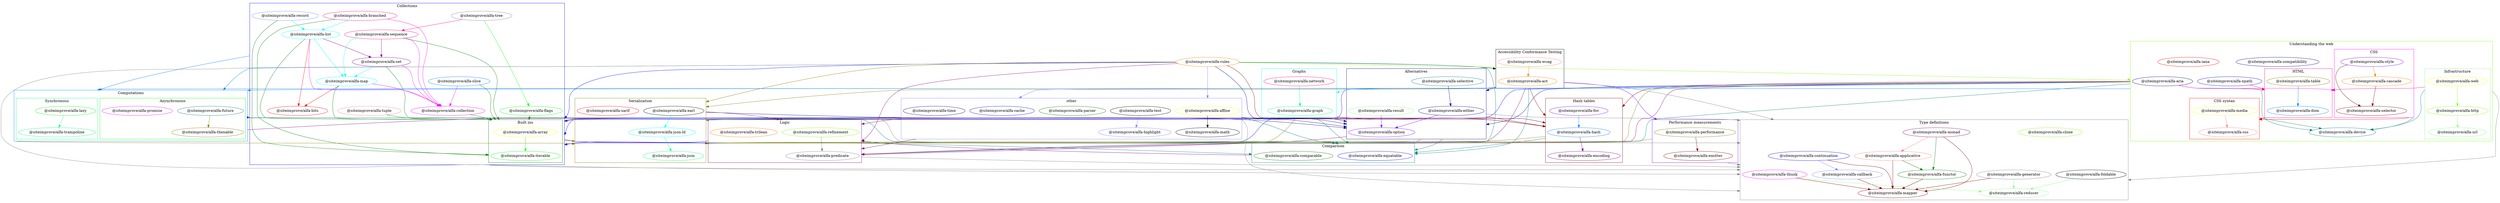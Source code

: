 // generated by package-dependency-graph
digraph {
  graph [compound=true];
  subgraph cluster_Accessibility_Conformance_Testing {
    _siteimprove_alfa_act _siteimprove_alfa_wcag;

    label = "Accessibility Conformance Testing";
    color = "#000000";
  }

  subgraph cluster_Alternatives {
    _siteimprove_alfa_either _siteimprove_alfa_option _siteimprove_alfa_result _siteimprove_alfa_selective;

    label = "Alternatives";
    color = "#00007f";
  }

  subgraph cluster_Collections {
    _siteimprove_alfa_bits _siteimprove_alfa_branched _siteimprove_alfa_collection _siteimprove_alfa_flags _siteimprove_alfa_list _siteimprove_alfa_map _siteimprove_alfa_record _siteimprove_alfa_sequence _siteimprove_alfa_set _siteimprove_alfa_slice _siteimprove_alfa_tree _siteimprove_alfa_tuple;
    subgraph cluster_Built_ins {
      _siteimprove_alfa_array _siteimprove_alfa_iterable;

      label = "Built ins";
      color = "#007f00";
    }

    label = "Collections";
    color = "#0000ff";
  }

  subgraph cluster_Comparison {
    _siteimprove_alfa_comparable _siteimprove_alfa_equatable;

    label = "Comparison";
    color = "#007f7f";
  }

  subgraph cluster_Computations {

    subgraph cluster_Asynchronous {
      _siteimprove_alfa_future _siteimprove_alfa_promise _siteimprove_alfa_thenable;

      label = "Asynchronous";
      color = "#00ff00";
    }

    subgraph cluster_Synchronous {
      _siteimprove_alfa_lazy _siteimprove_alfa_trampoline;

      label = "Synchronous";
      color = "#00ff7f";
    }

    label = "Computations";
    color = "#007fff";
  }

  subgraph cluster_Graphs {
    _siteimprove_alfa_graph _siteimprove_alfa_network;

    label = "Graphs";
    color = "#00ffff";
  }

  subgraph cluster_Hash_tables {
    _siteimprove_alfa_encoding _siteimprove_alfa_fnv _siteimprove_alfa_hash;

    label = "Hash tables";
    color = "#7f0000";
  }

  subgraph cluster_Logic {
    _siteimprove_alfa_predicate _siteimprove_alfa_refinement _siteimprove_alfa_trilean;

    label = "Logic";
    color = "#7f007f";
  }

  subgraph cluster_Performance_measurements {
    _siteimprove_alfa_emitter _siteimprove_alfa_performance;

    label = "Performance measurements";
    color = "#7f00ff";
  }

  subgraph cluster_Serialization {
    _siteimprove_alfa_earl _siteimprove_alfa_json _siteimprove_alfa_json_ld _siteimprove_alfa_sarif;

    label = "Serialization";
    color = "#7f7f00";
  }

  subgraph cluster_Type_definitions {
    _siteimprove_alfa_applicative _siteimprove_alfa_callback _siteimprove_alfa_clone _siteimprove_alfa_continuation _siteimprove_alfa_foldable _siteimprove_alfa_functor _siteimprove_alfa_generator _siteimprove_alfa_mapper _siteimprove_alfa_monad _siteimprove_alfa_reducer _siteimprove_alfa_thunk;

    label = "Type definitions";
    color = "#7f7f7f";
  }

  subgraph cluster_other {
    _siteimprove_alfa_affine _siteimprove_alfa_cache _siteimprove_alfa_highlight _siteimprove_alfa_math _siteimprove_alfa_parser _siteimprove_alfa_test _siteimprove_alfa_time;

    label = "other";
    color = "#7f7fff";
  }

  subgraph cluster_Understanding_the_web {
    _siteimprove_alfa_aria _siteimprove_alfa_compatibility _siteimprove_alfa_device _siteimprove_alfa_iana _siteimprove_alfa_xpath;
    subgraph cluster_Infrastructure {
      _siteimprove_alfa_http _siteimprove_alfa_url _siteimprove_alfa_web;

      label = "Infrastructure";
      color = "#7fff7f";
    }

    subgraph cluster_CSS_syntax {
      _siteimprove_alfa_css _siteimprove_alfa_media;

      label = "CSS syntax";
      color = "#ff0000";
    }

    subgraph cluster_HTML {
      _siteimprove_alfa_dom _siteimprove_alfa_table;

      label = "HTML";
      color = "#ff007f";
    }

    subgraph cluster_CSS {
      _siteimprove_alfa_cascade _siteimprove_alfa_selector _siteimprove_alfa_style;

      label = "CSS";
      color = "#ff00ff";
    }

    label = "Understanding the web";
    color = "#7fff00";
  }

  _siteimprove_alfa_act -> _siteimprove_alfa_applicative[color = "#7f7f7f" ltail=cluster_Accessibility_Conformance_Testing lhead=cluster_Type_definitions]
  _siteimprove_alfa_act -> _siteimprove_alfa_array[color = "#0000ff" ltail=cluster_Accessibility_Conformance_Testing lhead=cluster_Collections]
  _siteimprove_alfa_act -> _siteimprove_alfa_earl[color = "#7f7f00" ltail=cluster_Accessibility_Conformance_Testing lhead=cluster_Serialization]
  _siteimprove_alfa_act -> _siteimprove_alfa_either[color = "#00007f" ltail=cluster_Accessibility_Conformance_Testing lhead=cluster_Alternatives]
  _siteimprove_alfa_act -> _siteimprove_alfa_equatable[color = "#007f7f" ltail=cluster_Accessibility_Conformance_Testing lhead=cluster_Comparison]
  _siteimprove_alfa_act -> _siteimprove_alfa_future[color = "#007fff" ltail=cluster_Accessibility_Conformance_Testing lhead=cluster_Computations]
  _siteimprove_alfa_act -> _siteimprove_alfa_hash[color = "#7f0000" ltail=cluster_Accessibility_Conformance_Testing lhead=cluster_Hash_tables]
  _siteimprove_alfa_act -> _siteimprove_alfa_performance[color = "#7f00ff" ltail=cluster_Accessibility_Conformance_Testing lhead=cluster_Performance_measurements]
  _siteimprove_alfa_act -> _siteimprove_alfa_predicate[color = "#7f007f" ltail=cluster_Accessibility_Conformance_Testing lhead=cluster_Logic]
  _siteimprove_alfa_affine -> _siteimprove_alfa_equatable[color = "#007f7f" ltail=cluster_other lhead=cluster_Comparison]
  _siteimprove_alfa_affine -> _siteimprove_alfa_json[color = "#7f7f00" ltail=cluster_other lhead=cluster_Serialization]
  _siteimprove_alfa_affine -> _siteimprove_alfa_math[color = "#000000"]
  _siteimprove_alfa_affine -> _siteimprove_alfa_option[color = "#00007f" ltail=cluster_other lhead=cluster_Alternatives]
  _siteimprove_alfa_applicative -> _siteimprove_alfa_functor[color = "#007f00"]
  _siteimprove_alfa_applicative -> _siteimprove_alfa_mapper[color = "#7f0000"]
  _siteimprove_alfa_aria -> _siteimprove_alfa_array[color = "#0000ff" ltail=cluster_Understanding_the_web lhead=cluster_Collections]
  _siteimprove_alfa_aria -> _siteimprove_alfa_cache[color = "#7f7fff" ltail=cluster_Understanding_the_web lhead=cluster_other]
  _siteimprove_alfa_aria -> _siteimprove_alfa_comparable[color = "#007f7f" ltail=cluster_Understanding_the_web lhead=cluster_Comparison]
  _siteimprove_alfa_aria -> _siteimprove_alfa_device[color = "#007f7f"]
  _siteimprove_alfa_aria -> _siteimprove_alfa_dom[color = "#ff007f" lhead=cluster_HTML]
  _siteimprove_alfa_aria -> _siteimprove_alfa_graph[color = "#00ffff" ltail=cluster_Understanding_the_web lhead=cluster_Graphs]
  _siteimprove_alfa_aria -> _siteimprove_alfa_hash[color = "#7f0000" ltail=cluster_Understanding_the_web lhead=cluster_Hash_tables]
  _siteimprove_alfa_aria -> _siteimprove_alfa_json[color = "#7f7f00" ltail=cluster_Understanding_the_web lhead=cluster_Serialization]
  _siteimprove_alfa_aria -> _siteimprove_alfa_mapper[color = "#7f7f7f" ltail=cluster_Understanding_the_web lhead=cluster_Type_definitions]
  _siteimprove_alfa_aria -> _siteimprove_alfa_option[color = "#00007f" ltail=cluster_Understanding_the_web lhead=cluster_Alternatives]
  _siteimprove_alfa_aria -> _siteimprove_alfa_predicate[color = "#7f007f" ltail=cluster_Understanding_the_web lhead=cluster_Logic]
  _siteimprove_alfa_aria -> _siteimprove_alfa_selector[color = "#ff00ff" lhead=cluster_CSS]
  _siteimprove_alfa_array -> _siteimprove_alfa_callback[color = "#7f7f7f" ltail=cluster_Collections lhead=cluster_Type_definitions]
  _siteimprove_alfa_array -> _siteimprove_alfa_comparable[color = "#007f7f" ltail=cluster_Collections lhead=cluster_Comparison]
  _siteimprove_alfa_array -> _siteimprove_alfa_hash[color = "#7f0000" ltail=cluster_Collections lhead=cluster_Hash_tables]
  _siteimprove_alfa_array -> _siteimprove_alfa_iterable[color = "#00ff00"]
  _siteimprove_alfa_array -> _siteimprove_alfa_json[color = "#7f7f00" ltail=cluster_Collections lhead=cluster_Serialization]
  _siteimprove_alfa_array -> _siteimprove_alfa_option[color = "#00007f" ltail=cluster_Collections lhead=cluster_Alternatives]
  _siteimprove_alfa_array -> _siteimprove_alfa_predicate[color = "#7f007f" ltail=cluster_Collections lhead=cluster_Logic]
  _siteimprove_alfa_branched -> _siteimprove_alfa_collection[color = "#ff00ff"]
  _siteimprove_alfa_branched -> _siteimprove_alfa_iterable[color = "#007f00" lhead=cluster_Built_ins]
  _siteimprove_alfa_branched -> _siteimprove_alfa_list[color = "#00ffff"]
  _siteimprove_alfa_cache -> _siteimprove_alfa_iterable[color = "#0000ff" ltail=cluster_other lhead=cluster_Collections]
  _siteimprove_alfa_cache -> _siteimprove_alfa_mapper[color = "#7f7f7f" ltail=cluster_other lhead=cluster_Type_definitions]
  _siteimprove_alfa_callback -> _siteimprove_alfa_mapper[color = "#7f0000"]
  _siteimprove_alfa_cascade -> _siteimprove_alfa_css[color = "#ff0000" ltail=cluster_CSS lhead=cluster_CSS_syntax]
  _siteimprove_alfa_cascade -> _siteimprove_alfa_device[color = "#007f7f" ltail=cluster_CSS]
  _siteimprove_alfa_cascade -> _siteimprove_alfa_dom[color = "#ff007f" ltail=cluster_CSS lhead=cluster_HTML]
  _siteimprove_alfa_cascade -> _siteimprove_alfa_selector[color = "#7f0000"]
  _siteimprove_alfa_collection -> _siteimprove_alfa_array[color = "#007f00" lhead=cluster_Built_ins]
  _siteimprove_alfa_comparable -> _siteimprove_alfa_refinement[color = "#7f007f" ltail=cluster_Comparison lhead=cluster_Logic]
  _siteimprove_alfa_continuation -> _siteimprove_alfa_callback[color = "#7f7fff"]
  _siteimprove_alfa_continuation -> _siteimprove_alfa_mapper[color = "#7f0000"]
  _siteimprove_alfa_dom -> _siteimprove_alfa_css[color = "#ff0000" ltail=cluster_HTML lhead=cluster_CSS_syntax]
  _siteimprove_alfa_dom -> _siteimprove_alfa_lazy[color = "#007fff" ltail=cluster_Understanding_the_web lhead=cluster_Computations]
  _siteimprove_alfa_earl -> _siteimprove_alfa_json_ld[color = "#00ffff"]
  _siteimprove_alfa_earl -> _siteimprove_alfa_option[color = "#00007f" ltail=cluster_Serialization lhead=cluster_Alternatives]
  _siteimprove_alfa_earl -> _siteimprove_alfa_refinement[color = "#7f007f" ltail=cluster_Serialization lhead=cluster_Logic]
  _siteimprove_alfa_either -> _siteimprove_alfa_applicative[color = "#7f7f7f" ltail=cluster_Alternatives lhead=cluster_Type_definitions]
  _siteimprove_alfa_either -> _siteimprove_alfa_equatable[color = "#007f7f" ltail=cluster_Alternatives lhead=cluster_Comparison]
  _siteimprove_alfa_either -> _siteimprove_alfa_hash[color = "#7f0000" ltail=cluster_Alternatives lhead=cluster_Hash_tables]
  _siteimprove_alfa_either -> _siteimprove_alfa_json[color = "#7f7f00" ltail=cluster_Alternatives lhead=cluster_Serialization]
  _siteimprove_alfa_either -> _siteimprove_alfa_option[color = "#7f00ff"]
  _siteimprove_alfa_emitter -> _siteimprove_alfa_callback[color = "#7f7f7f" ltail=cluster_Performance_measurements lhead=cluster_Type_definitions]
  _siteimprove_alfa_flags -> _siteimprove_alfa_array[color = "#007f00" lhead=cluster_Built_ins]
  _siteimprove_alfa_fnv -> _siteimprove_alfa_hash[color = "#007fff"]
  _siteimprove_alfa_foldable -> _siteimprove_alfa_reducer[color = "#7fff7f"]
  _siteimprove_alfa_functor -> _siteimprove_alfa_mapper[color = "#7f0000"]
  _siteimprove_alfa_future -> _siteimprove_alfa_applicative[color = "#7f7f7f" ltail=cluster_Computations lhead=cluster_Type_definitions]
  _siteimprove_alfa_future -> _siteimprove_alfa_array[color = "#0000ff" ltail=cluster_Computations lhead=cluster_Collections]
  _siteimprove_alfa_future -> _siteimprove_alfa_thenable[color = "#7f7f00"]
  _siteimprove_alfa_generator -> _siteimprove_alfa_mapper[color = "#7f0000"]
  _siteimprove_alfa_generator -> _siteimprove_alfa_reducer[color = "#7fff7f"]
  _siteimprove_alfa_graph -> _siteimprove_alfa_equatable[color = "#007f7f" ltail=cluster_Graphs lhead=cluster_Comparison]
  _siteimprove_alfa_graph -> _siteimprove_alfa_hash[color = "#7f0000" ltail=cluster_Graphs lhead=cluster_Hash_tables]
  _siteimprove_alfa_graph -> _siteimprove_alfa_iterable[color = "#0000ff" ltail=cluster_Graphs lhead=cluster_Collections]
  _siteimprove_alfa_graph -> _siteimprove_alfa_json[color = "#7f7f00" ltail=cluster_Graphs lhead=cluster_Serialization]
  _siteimprove_alfa_hash -> _siteimprove_alfa_encoding[color = "#7f007f"]
  _siteimprove_alfa_hash -> _siteimprove_alfa_equatable[color = "#007f7f" ltail=cluster_Hash_tables lhead=cluster_Comparison]
  _siteimprove_alfa_hash -> _siteimprove_alfa_json[color = "#7f7f00" ltail=cluster_Hash_tables lhead=cluster_Serialization]
  _siteimprove_alfa_hash -> _siteimprove_alfa_refinement[color = "#7f007f" ltail=cluster_Hash_tables lhead=cluster_Logic]
  _siteimprove_alfa_http -> _siteimprove_alfa_url[color = "#7fff7f"]
  _siteimprove_alfa_json_ld -> _siteimprove_alfa_json[color = "#00ff7f"]
  _siteimprove_alfa_lazy -> _siteimprove_alfa_equatable[color = "#007f7f" ltail=cluster_Computations lhead=cluster_Comparison]
  _siteimprove_alfa_lazy -> _siteimprove_alfa_json[color = "#7f7f00" ltail=cluster_Computations lhead=cluster_Serialization]
  _siteimprove_alfa_lazy -> _siteimprove_alfa_trampoline[color = "#00ff7f"]
  _siteimprove_alfa_list -> _siteimprove_alfa_array[color = "#007f00" lhead=cluster_Built_ins]
  _siteimprove_alfa_list -> _siteimprove_alfa_bits[color = "#ff0000"]
  _siteimprove_alfa_list -> _siteimprove_alfa_collection[color = "#ff00ff"]
  _siteimprove_alfa_list -> _siteimprove_alfa_map[color = "#00ffff"]
  _siteimprove_alfa_list -> _siteimprove_alfa_set[color = "#7f007f"]
  _siteimprove_alfa_map -> _siteimprove_alfa_array[color = "#007f00" lhead=cluster_Built_ins]
  _siteimprove_alfa_map -> _siteimprove_alfa_bits[color = "#ff0000"]
  _siteimprove_alfa_map -> _siteimprove_alfa_collection[color = "#ff00ff"]
  _siteimprove_alfa_media -> _siteimprove_alfa_css[color = "#ff7f7f"]
  _siteimprove_alfa_media -> _siteimprove_alfa_device[color = "#007f7f" ltail=cluster_CSS_syntax]
  _siteimprove_alfa_monad -> _siteimprove_alfa_applicative[color = "#ff7f7f"]
  _siteimprove_alfa_monad -> _siteimprove_alfa_functor[color = "#007f00"]
  _siteimprove_alfa_monad -> _siteimprove_alfa_mapper[color = "#7f0000"]
  _siteimprove_alfa_network -> _siteimprove_alfa_graph[color = "#00ff7f"]
  _siteimprove_alfa_option -> _siteimprove_alfa_predicate[color = "#7f007f" ltail=cluster_Alternatives lhead=cluster_Logic]
  _siteimprove_alfa_parser -> _siteimprove_alfa_predicate[color = "#7f007f" ltail=cluster_other lhead=cluster_Logic]
  _siteimprove_alfa_performance -> _siteimprove_alfa_emitter[color = "#7f0000"]
  _siteimprove_alfa_performance -> _siteimprove_alfa_json[color = "#7f7f00" ltail=cluster_Performance_measurements lhead=cluster_Serialization]
  _siteimprove_alfa_predicate -> _siteimprove_alfa_callback[color = "#7f7f7f" ltail=cluster_Logic lhead=cluster_Type_definitions]
  _siteimprove_alfa_predicate -> _siteimprove_alfa_equatable[color = "#007f7f" ltail=cluster_Logic lhead=cluster_Comparison]
  _siteimprove_alfa_record -> _siteimprove_alfa_iterable[color = "#007f00" lhead=cluster_Built_ins]
  _siteimprove_alfa_record -> _siteimprove_alfa_list[color = "#00ffff"]
  _siteimprove_alfa_refinement -> _siteimprove_alfa_predicate[color = "#7f7f7f"]
  _siteimprove_alfa_result -> _siteimprove_alfa_option[color = "#7f00ff"]
  _siteimprove_alfa_rules -> _siteimprove_alfa_act[color = "#000000" lhead=cluster_Accessibility_Conformance_Testing]
  _siteimprove_alfa_rules -> _siteimprove_alfa_affine[color = "#7f7fff" lhead=cluster_other]
  _siteimprove_alfa_rules -> _siteimprove_alfa_aria[color = "#7fff00" lhead=cluster_Understanding_the_web]
  _siteimprove_alfa_rules -> _siteimprove_alfa_array[color = "#0000ff" lhead=cluster_Collections]
  _siteimprove_alfa_rules -> _siteimprove_alfa_comparable[color = "#007f7f" lhead=cluster_Comparison]
  _siteimprove_alfa_rules -> _siteimprove_alfa_earl[color = "#7f7f00" lhead=cluster_Serialization]
  _siteimprove_alfa_rules -> _siteimprove_alfa_future[color = "#007fff" lhead=cluster_Computations]
  _siteimprove_alfa_rules -> _siteimprove_alfa_hash[color = "#7f0000" lhead=cluster_Hash_tables]
  _siteimprove_alfa_rules -> _siteimprove_alfa_option[color = "#00007f" lhead=cluster_Alternatives]
  _siteimprove_alfa_rules -> _siteimprove_alfa_predicate[color = "#7f007f" lhead=cluster_Logic]
  _siteimprove_alfa_rules -> _siteimprove_alfa_thunk[color = "#7f7f7f" lhead=cluster_Type_definitions]
  _siteimprove_alfa_selective -> _siteimprove_alfa_either[color = "#00007f"]
  _siteimprove_alfa_sequence -> _siteimprove_alfa_array[color = "#007f00" lhead=cluster_Built_ins]
  _siteimprove_alfa_sequence -> _siteimprove_alfa_collection[color = "#ff00ff"]
  _siteimprove_alfa_sequence -> _siteimprove_alfa_lazy[color = "#007fff" ltail=cluster_Collections lhead=cluster_Computations]
  _siteimprove_alfa_sequence -> _siteimprove_alfa_map[color = "#00ffff"]
  _siteimprove_alfa_sequence -> _siteimprove_alfa_set[color = "#7f007f"]
  _siteimprove_alfa_set -> _siteimprove_alfa_array[color = "#007f00" lhead=cluster_Built_ins]
  _siteimprove_alfa_set -> _siteimprove_alfa_collection[color = "#ff00ff"]
  _siteimprove_alfa_set -> _siteimprove_alfa_map[color = "#00ffff"]
  _siteimprove_alfa_slice -> _siteimprove_alfa_array[color = "#007f00" lhead=cluster_Built_ins]
  _siteimprove_alfa_slice -> _siteimprove_alfa_collection[color = "#ff00ff"]
  _siteimprove_alfa_style -> _siteimprove_alfa_cascade[color = "#ff7f00"]
  _siteimprove_alfa_style -> _siteimprove_alfa_selector[color = "#7f0000"]
  _siteimprove_alfa_table -> _siteimprove_alfa_dom[color = "#007fff"]
  _siteimprove_alfa_test -> _siteimprove_alfa_highlight[color = "#7f7fff"]
  _siteimprove_alfa_thenable -> _siteimprove_alfa_refinement[color = "#7f007f" ltail=cluster_Computations lhead=cluster_Logic]
  _siteimprove_alfa_thunk -> _siteimprove_alfa_mapper[color = "#7f0000"]
  _siteimprove_alfa_thunk -> _siteimprove_alfa_reducer[color = "#7fff7f"]
  _siteimprove_alfa_tree -> _siteimprove_alfa_flags[color = "#00ff00"]
  _siteimprove_alfa_tree -> _siteimprove_alfa_sequence[color = "#ff007f"]
  _siteimprove_alfa_trilean -> _siteimprove_alfa_iterable[color = "#0000ff" ltail=cluster_Logic lhead=cluster_Collections]
  _siteimprove_alfa_tuple -> _siteimprove_alfa_array[color = "#007f00" lhead=cluster_Built_ins]
  _siteimprove_alfa_wcag -> _siteimprove_alfa_act[color = "#ff7f00"]
  _siteimprove_alfa_web -> _siteimprove_alfa_device[color = "#007f7f" ltail=cluster_Infrastructure]
  _siteimprove_alfa_web -> _siteimprove_alfa_dom[color = "#ff007f" ltail=cluster_Infrastructure lhead=cluster_HTML]
  _siteimprove_alfa_web -> _siteimprove_alfa_http[color = "#7fff00"]
  _siteimprove_alfa_xpath -> _siteimprove_alfa_dom[color = "#ff007f" lhead=cluster_HTML]

  _siteimprove_alfa_act[label = "@siteimprove/alfa-act", color = "#ff7f00"]
  _siteimprove_alfa_applicative[label = "@siteimprove/alfa-applicative", color = "#ff7f7f"]
  _siteimprove_alfa_array[label = "@siteimprove/alfa-array", color = "#ffff00"]
  _siteimprove_alfa_earl[label = "@siteimprove/alfa-earl", color = "#000000"]
  _siteimprove_alfa_either[label = "@siteimprove/alfa-either", color = "#00007f"]
  _siteimprove_alfa_equatable[label = "@siteimprove/alfa-equatable", color = "#0000ff"]
  _siteimprove_alfa_functor[label = "@siteimprove/alfa-functor", color = "#007f00"]
  _siteimprove_alfa_future[label = "@siteimprove/alfa-future", color = "#007f7f"]
  _siteimprove_alfa_hash[label = "@siteimprove/alfa-hash", color = "#007fff"]
  _siteimprove_alfa_iterable[label = "@siteimprove/alfa-iterable", color = "#00ff00"]
  _siteimprove_alfa_json[label = "@siteimprove/alfa-json", color = "#00ff7f"]
  _siteimprove_alfa_list[label = "@siteimprove/alfa-list", color = "#00ffff"]
  _siteimprove_alfa_mapper[label = "@siteimprove/alfa-mapper", color = "#7f0000"]
  _siteimprove_alfa_monad[label = "@siteimprove/alfa-monad", color = "#7f007f"]
  _siteimprove_alfa_option[label = "@siteimprove/alfa-option", color = "#7f00ff"]
  _siteimprove_alfa_performance[label = "@siteimprove/alfa-performance", color = "#7f7f00"]
  _siteimprove_alfa_predicate[label = "@siteimprove/alfa-predicate", color = "#7f7f7f"]
  _siteimprove_alfa_record[label = "@siteimprove/alfa-record", color = "#7f7fff"]
  _siteimprove_alfa_refinement[label = "@siteimprove/alfa-refinement", color = "#7fff00"]
  _siteimprove_alfa_result[label = "@siteimprove/alfa-result", color = "#7fff7f"]
  _siteimprove_alfa_sarif[label = "@siteimprove/alfa-sarif", color = "#ff0000"]
  _siteimprove_alfa_sequence[label = "@siteimprove/alfa-sequence", color = "#ff007f"]
  _siteimprove_alfa_thunk[label = "@siteimprove/alfa-thunk", color = "#ff00ff"]
  _siteimprove_alfa_trilean[label = "@siteimprove/alfa-trilean", color = "#ff7f00"]
  _siteimprove_alfa_tuple[label = "@siteimprove/alfa-tuple", color = "#ff7f7f"]
  _siteimprove_alfa_affine[label = "@siteimprove/alfa-affine", color = "#ffff00"]
  _siteimprove_alfa_math[label = "@siteimprove/alfa-math", color = "#000000"]
  _siteimprove_alfa_aria[label = "@siteimprove/alfa-aria", color = "#00007f"]
  _siteimprove_alfa_cache[label = "@siteimprove/alfa-cache", color = "#0000ff"]
  _siteimprove_alfa_comparable[label = "@siteimprove/alfa-comparable", color = "#007f00"]
  _siteimprove_alfa_device[label = "@siteimprove/alfa-device", color = "#007f7f"]
  _siteimprove_alfa_dom[label = "@siteimprove/alfa-dom", color = "#007fff"]
  _siteimprove_alfa_flags[label = "@siteimprove/alfa-flags", color = "#00ff00"]
  _siteimprove_alfa_graph[label = "@siteimprove/alfa-graph", color = "#00ff7f"]
  _siteimprove_alfa_map[label = "@siteimprove/alfa-map", color = "#00ffff"]
  _siteimprove_alfa_selector[label = "@siteimprove/alfa-selector", color = "#7f0000"]
  _siteimprove_alfa_set[label = "@siteimprove/alfa-set", color = "#7f007f"]
  _siteimprove_alfa_style[label = "@siteimprove/alfa-style", color = "#7f00ff"]
  _siteimprove_alfa_table[label = "@siteimprove/alfa-table", color = "#7f7f00"]
  _siteimprove_alfa_tree[label = "@siteimprove/alfa-tree", color = "#7f7f7f"]
  _siteimprove_alfa_callback[label = "@siteimprove/alfa-callback", color = "#7f7fff"]
  _siteimprove_alfa_clone[label = "@siteimprove/alfa-clone", color = "#7fff00"]
  _siteimprove_alfa_reducer[label = "@siteimprove/alfa-reducer", color = "#7fff7f"]
  _siteimprove_alfa_bits[label = "@siteimprove/alfa-bits", color = "#ff0000"]
  _siteimprove_alfa_branched[label = "@siteimprove/alfa-branched", color = "#ff007f"]
  _siteimprove_alfa_collection[label = "@siteimprove/alfa-collection", color = "#ff00ff"]
  _siteimprove_alfa_cascade[label = "@siteimprove/alfa-cascade", color = "#ff7f00"]
  _siteimprove_alfa_css[label = "@siteimprove/alfa-css", color = "#ff7f7f"]
  _siteimprove_alfa_media[label = "@siteimprove/alfa-media", color = "#ffff00"]
  _siteimprove_alfa_foldable[label = "@siteimprove/alfa-foldable", color = "#000000"]
  _siteimprove_alfa_compatibility[label = "@siteimprove/alfa-compatibility", color = "#00007f"]
  _siteimprove_alfa_continuation[label = "@siteimprove/alfa-continuation", color = "#0000ff"]
  _siteimprove_alfa_parser[label = "@siteimprove/alfa-parser", color = "#007f00"]
  _siteimprove_alfa_selective[label = "@siteimprove/alfa-selective", color = "#007f7f"]
  _siteimprove_alfa_slice[label = "@siteimprove/alfa-slice", color = "#007fff"]
  _siteimprove_alfa_lazy[label = "@siteimprove/alfa-lazy", color = "#00ff00"]
  _siteimprove_alfa_trampoline[label = "@siteimprove/alfa-trampoline", color = "#00ff7f"]
  _siteimprove_alfa_json_ld[label = "@siteimprove/alfa-json-ld", color = "#00ffff"]
  _siteimprove_alfa_emitter[label = "@siteimprove/alfa-emitter", color = "#7f0000"]
  _siteimprove_alfa_encoding[label = "@siteimprove/alfa-encoding", color = "#7f007f"]
  _siteimprove_alfa_fnv[label = "@siteimprove/alfa-fnv", color = "#7f00ff"]
  _siteimprove_alfa_thenable[label = "@siteimprove/alfa-thenable", color = "#7f7f00"]
  _siteimprove_alfa_generator[label = "@siteimprove/alfa-generator", color = "#7f7f7f"]
  _siteimprove_alfa_highlight[label = "@siteimprove/alfa-highlight", color = "#7f7fff"]
  _siteimprove_alfa_http[label = "@siteimprove/alfa-http", color = "#7fff00"]
  _siteimprove_alfa_url[label = "@siteimprove/alfa-url", color = "#7fff7f"]
  _siteimprove_alfa_iana[label = "@siteimprove/alfa-iana", color = "#ff0000"]
  _siteimprove_alfa_network[label = "@siteimprove/alfa-network", color = "#ff007f"]
  _siteimprove_alfa_promise[label = "@siteimprove/alfa-promise", color = "#ff00ff"]
  _siteimprove_alfa_rules[label = "@siteimprove/alfa-rules", color = "#ff7f00"]
  _siteimprove_alfa_wcag[label = "@siteimprove/alfa-wcag", color = "#ff7f7f"]
  _siteimprove_alfa_web[label = "@siteimprove/alfa-web", color = "#ffff00"]
  _siteimprove_alfa_test[label = "@siteimprove/alfa-test", color = "#000000"]
  _siteimprove_alfa_time[label = "@siteimprove/alfa-time", color = "#00007f"]
  _siteimprove_alfa_xpath[label = "@siteimprove/alfa-xpath", color = "#0000ff"]
}
